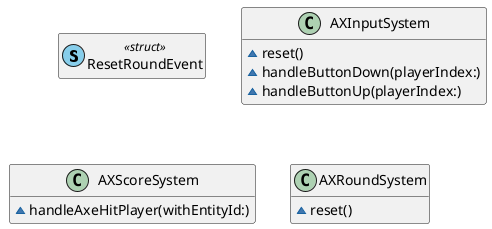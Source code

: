 @startuml
' STYLE START
hide empty members

skinparam shadowing false
' STYLE END

class ResetRoundEvent << (S, SkyBlue) struct >>

class AXInputSystem {
  ~reset()
  ~handleButtonDown(playerIndex:)
  ~handleButtonUp(playerIndex:) 
}

class AXScoreSystem {
  ~handleAxeHitPlayer(withEntityId:)
}

class AXRoundSystem {
  ~reset()
}

@enduml